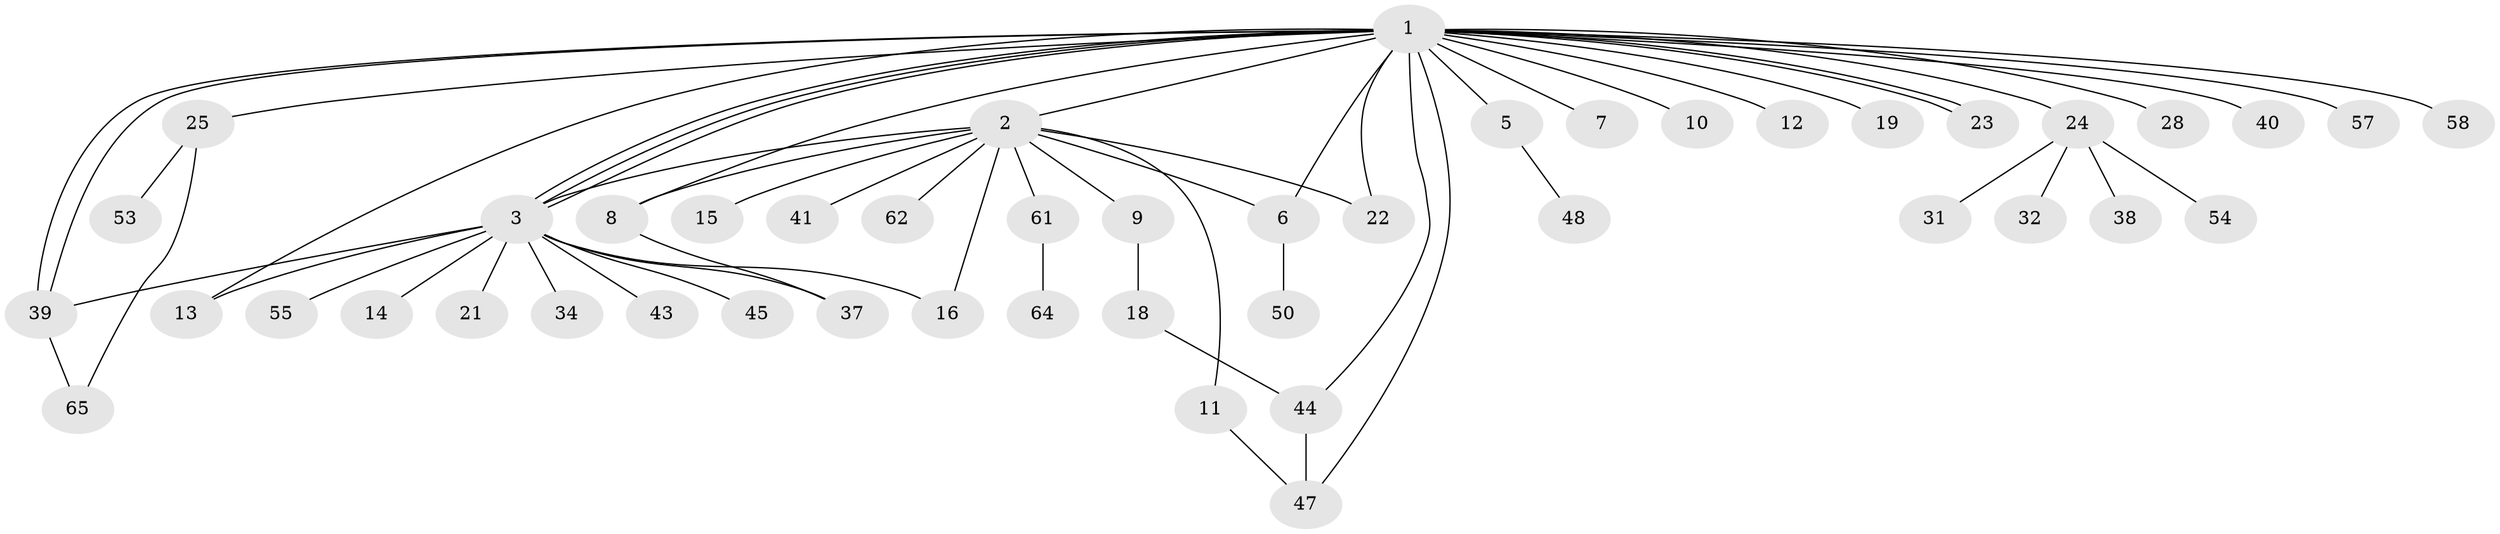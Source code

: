 // original degree distribution, {27: 0.015384615384615385, 12: 0.015384615384615385, 14: 0.015384615384615385, 1: 0.5076923076923077, 2: 0.24615384615384617, 3: 0.12307692307692308, 4: 0.06153846153846154, 6: 0.015384615384615385}
// Generated by graph-tools (version 1.1) at 2025/41/03/06/25 10:41:52]
// undirected, 46 vertices, 61 edges
graph export_dot {
graph [start="1"]
  node [color=gray90,style=filled];
  1 [super="+4"];
  2 [super="+60"];
  3 [super="+46"];
  5 [super="+30"];
  6 [super="+27"];
  7;
  8 [super="+17"];
  9;
  10;
  11 [super="+26"];
  12;
  13 [super="+56"];
  14;
  15;
  16 [super="+35"];
  18 [super="+20"];
  19 [super="+36"];
  21 [super="+52"];
  22 [super="+51"];
  23;
  24 [super="+29"];
  25 [super="+49"];
  28;
  31 [super="+33"];
  32;
  34;
  37;
  38 [super="+42"];
  39 [super="+63"];
  40;
  41;
  43;
  44 [super="+59"];
  45;
  47;
  48;
  50;
  53;
  54;
  55;
  57;
  58;
  61;
  62;
  64;
  65;
  1 -- 2;
  1 -- 3;
  1 -- 3;
  1 -- 3;
  1 -- 5;
  1 -- 6 [weight=2];
  1 -- 7;
  1 -- 8;
  1 -- 10;
  1 -- 12;
  1 -- 13;
  1 -- 19;
  1 -- 22;
  1 -- 23;
  1 -- 23;
  1 -- 24;
  1 -- 25;
  1 -- 28;
  1 -- 39;
  1 -- 39;
  1 -- 40;
  1 -- 47;
  1 -- 57;
  1 -- 58;
  1 -- 44;
  2 -- 3;
  2 -- 6;
  2 -- 9;
  2 -- 11;
  2 -- 15;
  2 -- 16;
  2 -- 22;
  2 -- 41;
  2 -- 61;
  2 -- 62;
  2 -- 8;
  3 -- 14;
  3 -- 16;
  3 -- 21;
  3 -- 34;
  3 -- 37;
  3 -- 39;
  3 -- 43;
  3 -- 45;
  3 -- 55;
  3 -- 13;
  5 -- 48;
  6 -- 50;
  8 -- 37;
  9 -- 18;
  11 -- 47;
  18 -- 44 [weight=2];
  24 -- 31;
  24 -- 32;
  24 -- 38;
  24 -- 54;
  25 -- 53;
  25 -- 65;
  39 -- 65;
  44 -- 47;
  61 -- 64;
}
